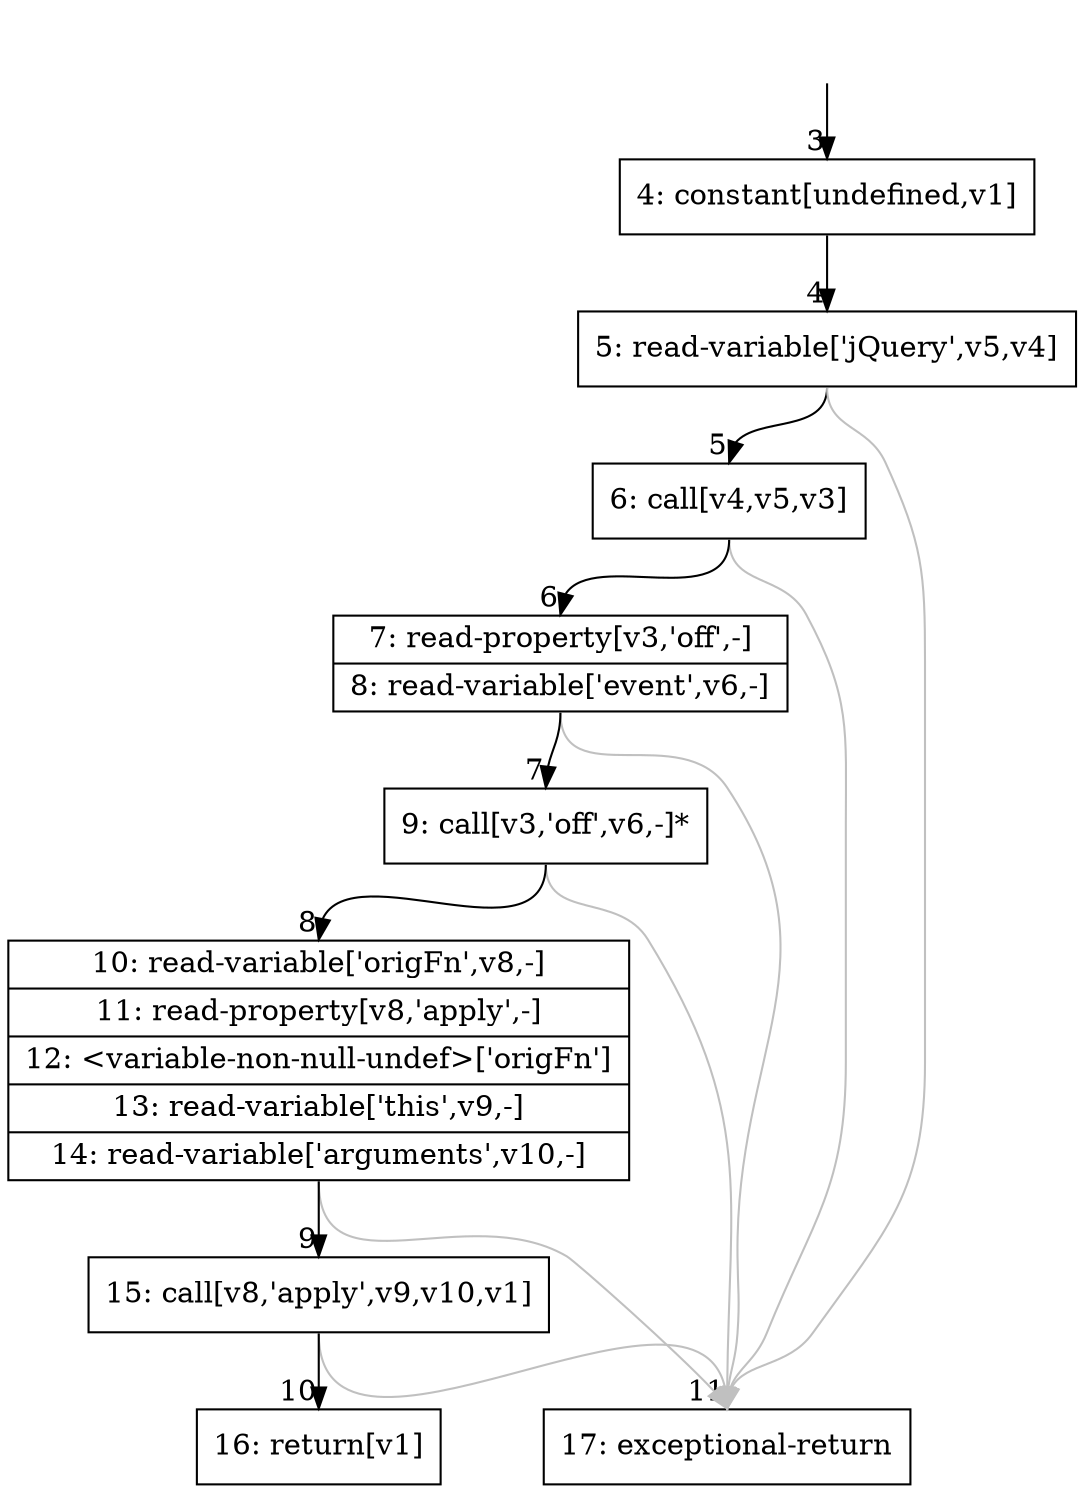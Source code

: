 digraph {
rankdir="TD"
BB_entry2[shape=none,label=""];
BB_entry2 -> BB3 [tailport=s, headport=n, headlabel="    3"]
BB3 [shape=record label="{4: constant[undefined,v1]}" ] 
BB3 -> BB4 [tailport=s, headport=n, headlabel="      4"]
BB4 [shape=record label="{5: read-variable['jQuery',v5,v4]}" ] 
BB4 -> BB5 [tailport=s, headport=n, headlabel="      5"]
BB4 -> BB11 [tailport=s, headport=n, color=gray, headlabel="      11"]
BB5 [shape=record label="{6: call[v4,v5,v3]}" ] 
BB5 -> BB6 [tailport=s, headport=n, headlabel="      6"]
BB5 -> BB11 [tailport=s, headport=n, color=gray]
BB6 [shape=record label="{7: read-property[v3,'off',-]|8: read-variable['event',v6,-]}" ] 
BB6 -> BB7 [tailport=s, headport=n, headlabel="      7"]
BB6 -> BB11 [tailport=s, headport=n, color=gray]
BB7 [shape=record label="{9: call[v3,'off',v6,-]*}" ] 
BB7 -> BB8 [tailport=s, headport=n, headlabel="      8"]
BB7 -> BB11 [tailport=s, headport=n, color=gray]
BB8 [shape=record label="{10: read-variable['origFn',v8,-]|11: read-property[v8,'apply',-]|12: \<variable-non-null-undef\>['origFn']|13: read-variable['this',v9,-]|14: read-variable['arguments',v10,-]}" ] 
BB8 -> BB9 [tailport=s, headport=n, headlabel="      9"]
BB8 -> BB11 [tailport=s, headport=n, color=gray]
BB9 [shape=record label="{15: call[v8,'apply',v9,v10,v1]}" ] 
BB9 -> BB10 [tailport=s, headport=n, headlabel="      10"]
BB9 -> BB11 [tailport=s, headport=n, color=gray]
BB10 [shape=record label="{16: return[v1]}" ] 
BB11 [shape=record label="{17: exceptional-return}" ] 
}
